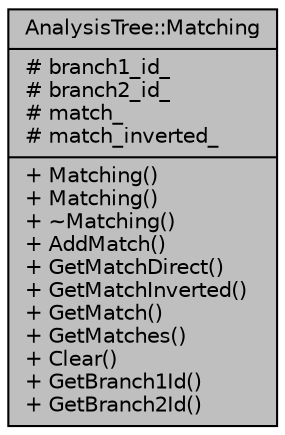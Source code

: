 digraph "AnalysisTree::Matching"
{
  edge [fontname="Helvetica",fontsize="10",labelfontname="Helvetica",labelfontsize="10"];
  node [fontname="Helvetica",fontsize="10",shape=record];
  Node1 [label="{AnalysisTree::Matching\n|# branch1_id_\l# branch2_id_\l# match_\l# match_inverted_\l|+ Matching()\l+ Matching()\l+ ~Matching()\l+ AddMatch()\l+ GetMatchDirect()\l+ GetMatchInverted()\l+ GetMatch()\l+ GetMatches()\l+ Clear()\l+ GetBranch1Id()\l+ GetBranch2Id()\l}",height=0.2,width=0.4,color="black", fillcolor="grey75", style="filled", fontcolor="black"];
}
